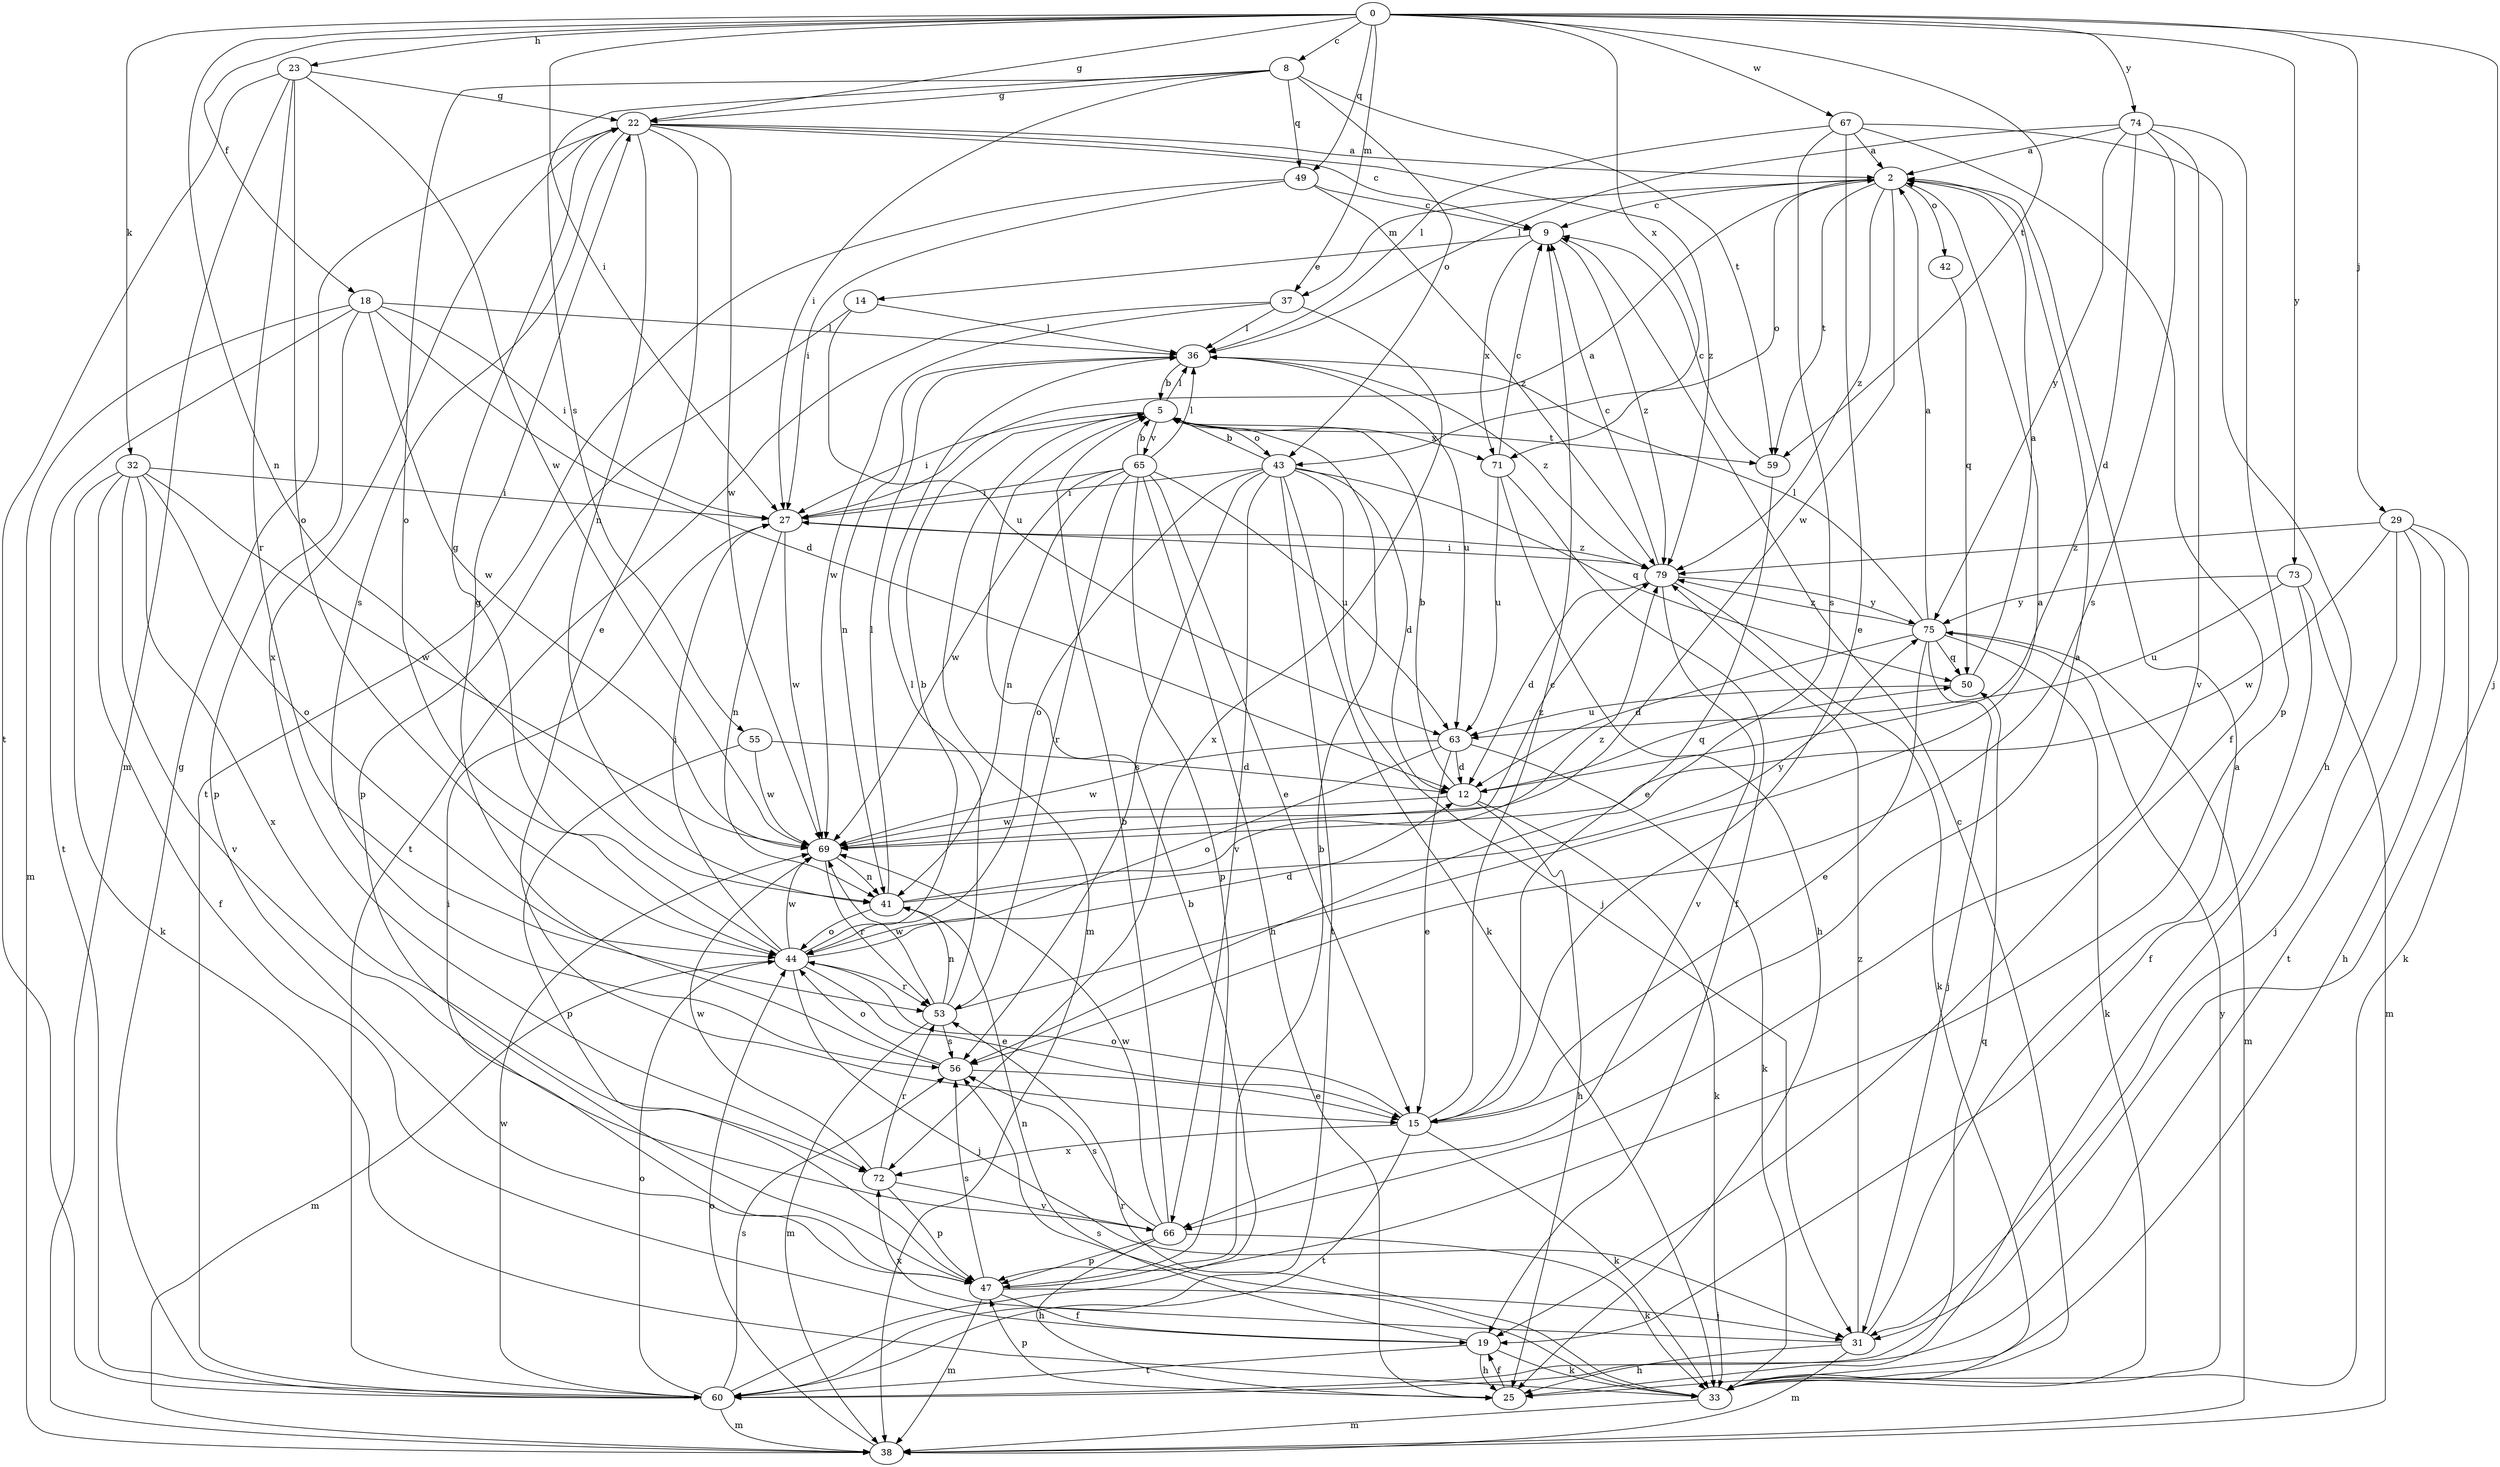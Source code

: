 strict digraph  {
0;
2;
5;
8;
9;
12;
14;
15;
18;
19;
22;
23;
25;
27;
29;
31;
32;
33;
36;
37;
38;
41;
42;
43;
44;
47;
49;
50;
53;
55;
56;
59;
60;
63;
65;
66;
67;
69;
71;
72;
73;
74;
75;
79;
0 -> 8  [label=c];
0 -> 18  [label=f];
0 -> 22  [label=g];
0 -> 23  [label=h];
0 -> 27  [label=i];
0 -> 29  [label=j];
0 -> 31  [label=j];
0 -> 32  [label=k];
0 -> 37  [label=m];
0 -> 41  [label=n];
0 -> 49  [label=q];
0 -> 59  [label=t];
0 -> 67  [label=w];
0 -> 71  [label=x];
0 -> 73  [label=y];
0 -> 74  [label=y];
2 -> 9  [label=c];
2 -> 37  [label=m];
2 -> 42  [label=o];
2 -> 43  [label=o];
2 -> 59  [label=t];
2 -> 69  [label=w];
2 -> 79  [label=z];
5 -> 27  [label=i];
5 -> 36  [label=l];
5 -> 38  [label=m];
5 -> 43  [label=o];
5 -> 59  [label=t];
5 -> 65  [label=v];
5 -> 71  [label=x];
8 -> 22  [label=g];
8 -> 27  [label=i];
8 -> 43  [label=o];
8 -> 44  [label=o];
8 -> 49  [label=q];
8 -> 55  [label=s];
8 -> 59  [label=t];
9 -> 14  [label=e];
9 -> 71  [label=x];
9 -> 79  [label=z];
12 -> 5  [label=b];
12 -> 25  [label=h];
12 -> 33  [label=k];
12 -> 50  [label=q];
12 -> 69  [label=w];
14 -> 36  [label=l];
14 -> 47  [label=p];
14 -> 63  [label=u];
15 -> 2  [label=a];
15 -> 9  [label=c];
15 -> 33  [label=k];
15 -> 44  [label=o];
15 -> 60  [label=t];
15 -> 72  [label=x];
18 -> 12  [label=d];
18 -> 27  [label=i];
18 -> 36  [label=l];
18 -> 38  [label=m];
18 -> 47  [label=p];
18 -> 60  [label=t];
18 -> 69  [label=w];
19 -> 25  [label=h];
19 -> 33  [label=k];
19 -> 41  [label=n];
19 -> 60  [label=t];
22 -> 2  [label=a];
22 -> 9  [label=c];
22 -> 15  [label=e];
22 -> 41  [label=n];
22 -> 56  [label=s];
22 -> 69  [label=w];
22 -> 72  [label=x];
22 -> 79  [label=z];
23 -> 22  [label=g];
23 -> 38  [label=m];
23 -> 44  [label=o];
23 -> 53  [label=r];
23 -> 60  [label=t];
23 -> 69  [label=w];
25 -> 19  [label=f];
25 -> 47  [label=p];
27 -> 2  [label=a];
27 -> 41  [label=n];
27 -> 69  [label=w];
27 -> 79  [label=z];
29 -> 25  [label=h];
29 -> 31  [label=j];
29 -> 33  [label=k];
29 -> 60  [label=t];
29 -> 69  [label=w];
29 -> 79  [label=z];
31 -> 2  [label=a];
31 -> 25  [label=h];
31 -> 38  [label=m];
31 -> 72  [label=x];
31 -> 79  [label=z];
32 -> 19  [label=f];
32 -> 27  [label=i];
32 -> 33  [label=k];
32 -> 44  [label=o];
32 -> 66  [label=v];
32 -> 69  [label=w];
32 -> 72  [label=x];
33 -> 9  [label=c];
33 -> 38  [label=m];
33 -> 53  [label=r];
33 -> 56  [label=s];
33 -> 75  [label=y];
36 -> 5  [label=b];
36 -> 41  [label=n];
36 -> 63  [label=u];
36 -> 79  [label=z];
37 -> 36  [label=l];
37 -> 60  [label=t];
37 -> 69  [label=w];
37 -> 72  [label=x];
38 -> 44  [label=o];
41 -> 36  [label=l];
41 -> 44  [label=o];
41 -> 75  [label=y];
41 -> 79  [label=z];
42 -> 50  [label=q];
43 -> 5  [label=b];
43 -> 12  [label=d];
43 -> 27  [label=i];
43 -> 31  [label=j];
43 -> 33  [label=k];
43 -> 44  [label=o];
43 -> 50  [label=q];
43 -> 56  [label=s];
43 -> 60  [label=t];
43 -> 66  [label=v];
44 -> 5  [label=b];
44 -> 12  [label=d];
44 -> 15  [label=e];
44 -> 22  [label=g];
44 -> 27  [label=i];
44 -> 31  [label=j];
44 -> 38  [label=m];
44 -> 53  [label=r];
44 -> 69  [label=w];
47 -> 5  [label=b];
47 -> 19  [label=f];
47 -> 27  [label=i];
47 -> 31  [label=j];
47 -> 38  [label=m];
47 -> 56  [label=s];
49 -> 9  [label=c];
49 -> 27  [label=i];
49 -> 60  [label=t];
49 -> 79  [label=z];
50 -> 2  [label=a];
50 -> 63  [label=u];
53 -> 2  [label=a];
53 -> 36  [label=l];
53 -> 38  [label=m];
53 -> 41  [label=n];
53 -> 56  [label=s];
53 -> 69  [label=w];
55 -> 12  [label=d];
55 -> 47  [label=p];
55 -> 69  [label=w];
56 -> 15  [label=e];
56 -> 22  [label=g];
56 -> 44  [label=o];
59 -> 9  [label=c];
59 -> 15  [label=e];
60 -> 5  [label=b];
60 -> 22  [label=g];
60 -> 38  [label=m];
60 -> 44  [label=o];
60 -> 50  [label=q];
60 -> 56  [label=s];
60 -> 69  [label=w];
63 -> 12  [label=d];
63 -> 15  [label=e];
63 -> 33  [label=k];
63 -> 44  [label=o];
63 -> 69  [label=w];
65 -> 5  [label=b];
65 -> 15  [label=e];
65 -> 25  [label=h];
65 -> 27  [label=i];
65 -> 36  [label=l];
65 -> 41  [label=n];
65 -> 47  [label=p];
65 -> 53  [label=r];
65 -> 63  [label=u];
65 -> 69  [label=w];
66 -> 5  [label=b];
66 -> 25  [label=h];
66 -> 33  [label=k];
66 -> 47  [label=p];
66 -> 56  [label=s];
66 -> 69  [label=w];
67 -> 2  [label=a];
67 -> 15  [label=e];
67 -> 19  [label=f];
67 -> 25  [label=h];
67 -> 36  [label=l];
67 -> 56  [label=s];
69 -> 41  [label=n];
69 -> 53  [label=r];
69 -> 79  [label=z];
71 -> 9  [label=c];
71 -> 19  [label=f];
71 -> 25  [label=h];
71 -> 63  [label=u];
72 -> 47  [label=p];
72 -> 53  [label=r];
72 -> 66  [label=v];
72 -> 69  [label=w];
73 -> 19  [label=f];
73 -> 38  [label=m];
73 -> 63  [label=u];
73 -> 75  [label=y];
74 -> 2  [label=a];
74 -> 12  [label=d];
74 -> 36  [label=l];
74 -> 47  [label=p];
74 -> 56  [label=s];
74 -> 66  [label=v];
74 -> 75  [label=y];
75 -> 2  [label=a];
75 -> 12  [label=d];
75 -> 15  [label=e];
75 -> 31  [label=j];
75 -> 33  [label=k];
75 -> 36  [label=l];
75 -> 38  [label=m];
75 -> 50  [label=q];
75 -> 79  [label=z];
79 -> 9  [label=c];
79 -> 12  [label=d];
79 -> 27  [label=i];
79 -> 33  [label=k];
79 -> 66  [label=v];
79 -> 75  [label=y];
}
